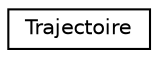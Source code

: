 digraph "Graphical Class Hierarchy"
{
  edge [fontname="Helvetica",fontsize="10",labelfontname="Helvetica",labelfontsize="10"];
  node [fontname="Helvetica",fontsize="10",shape=record];
  rankdir="LR";
  Node0 [label="Trajectoire",height=0.2,width=0.4,color="black", fillcolor="white", style="filled",URL="$class_trajectoire.html"];
}
